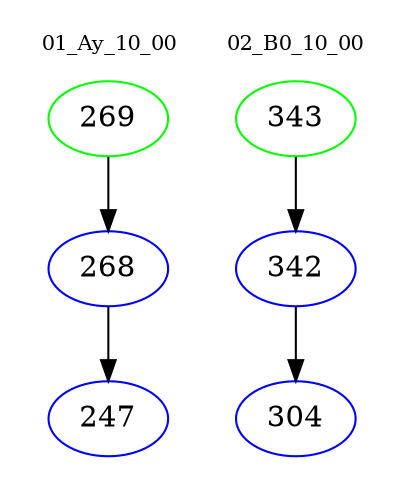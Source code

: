 digraph{
subgraph cluster_0 {
color = white
label = "01_Ay_10_00";
fontsize=10;
T0_269 [label="269", color="green"]
T0_269 -> T0_268 [color="black"]
T0_268 [label="268", color="blue"]
T0_268 -> T0_247 [color="black"]
T0_247 [label="247", color="blue"]
}
subgraph cluster_1 {
color = white
label = "02_B0_10_00";
fontsize=10;
T1_343 [label="343", color="green"]
T1_343 -> T1_342 [color="black"]
T1_342 [label="342", color="blue"]
T1_342 -> T1_304 [color="black"]
T1_304 [label="304", color="blue"]
}
}

